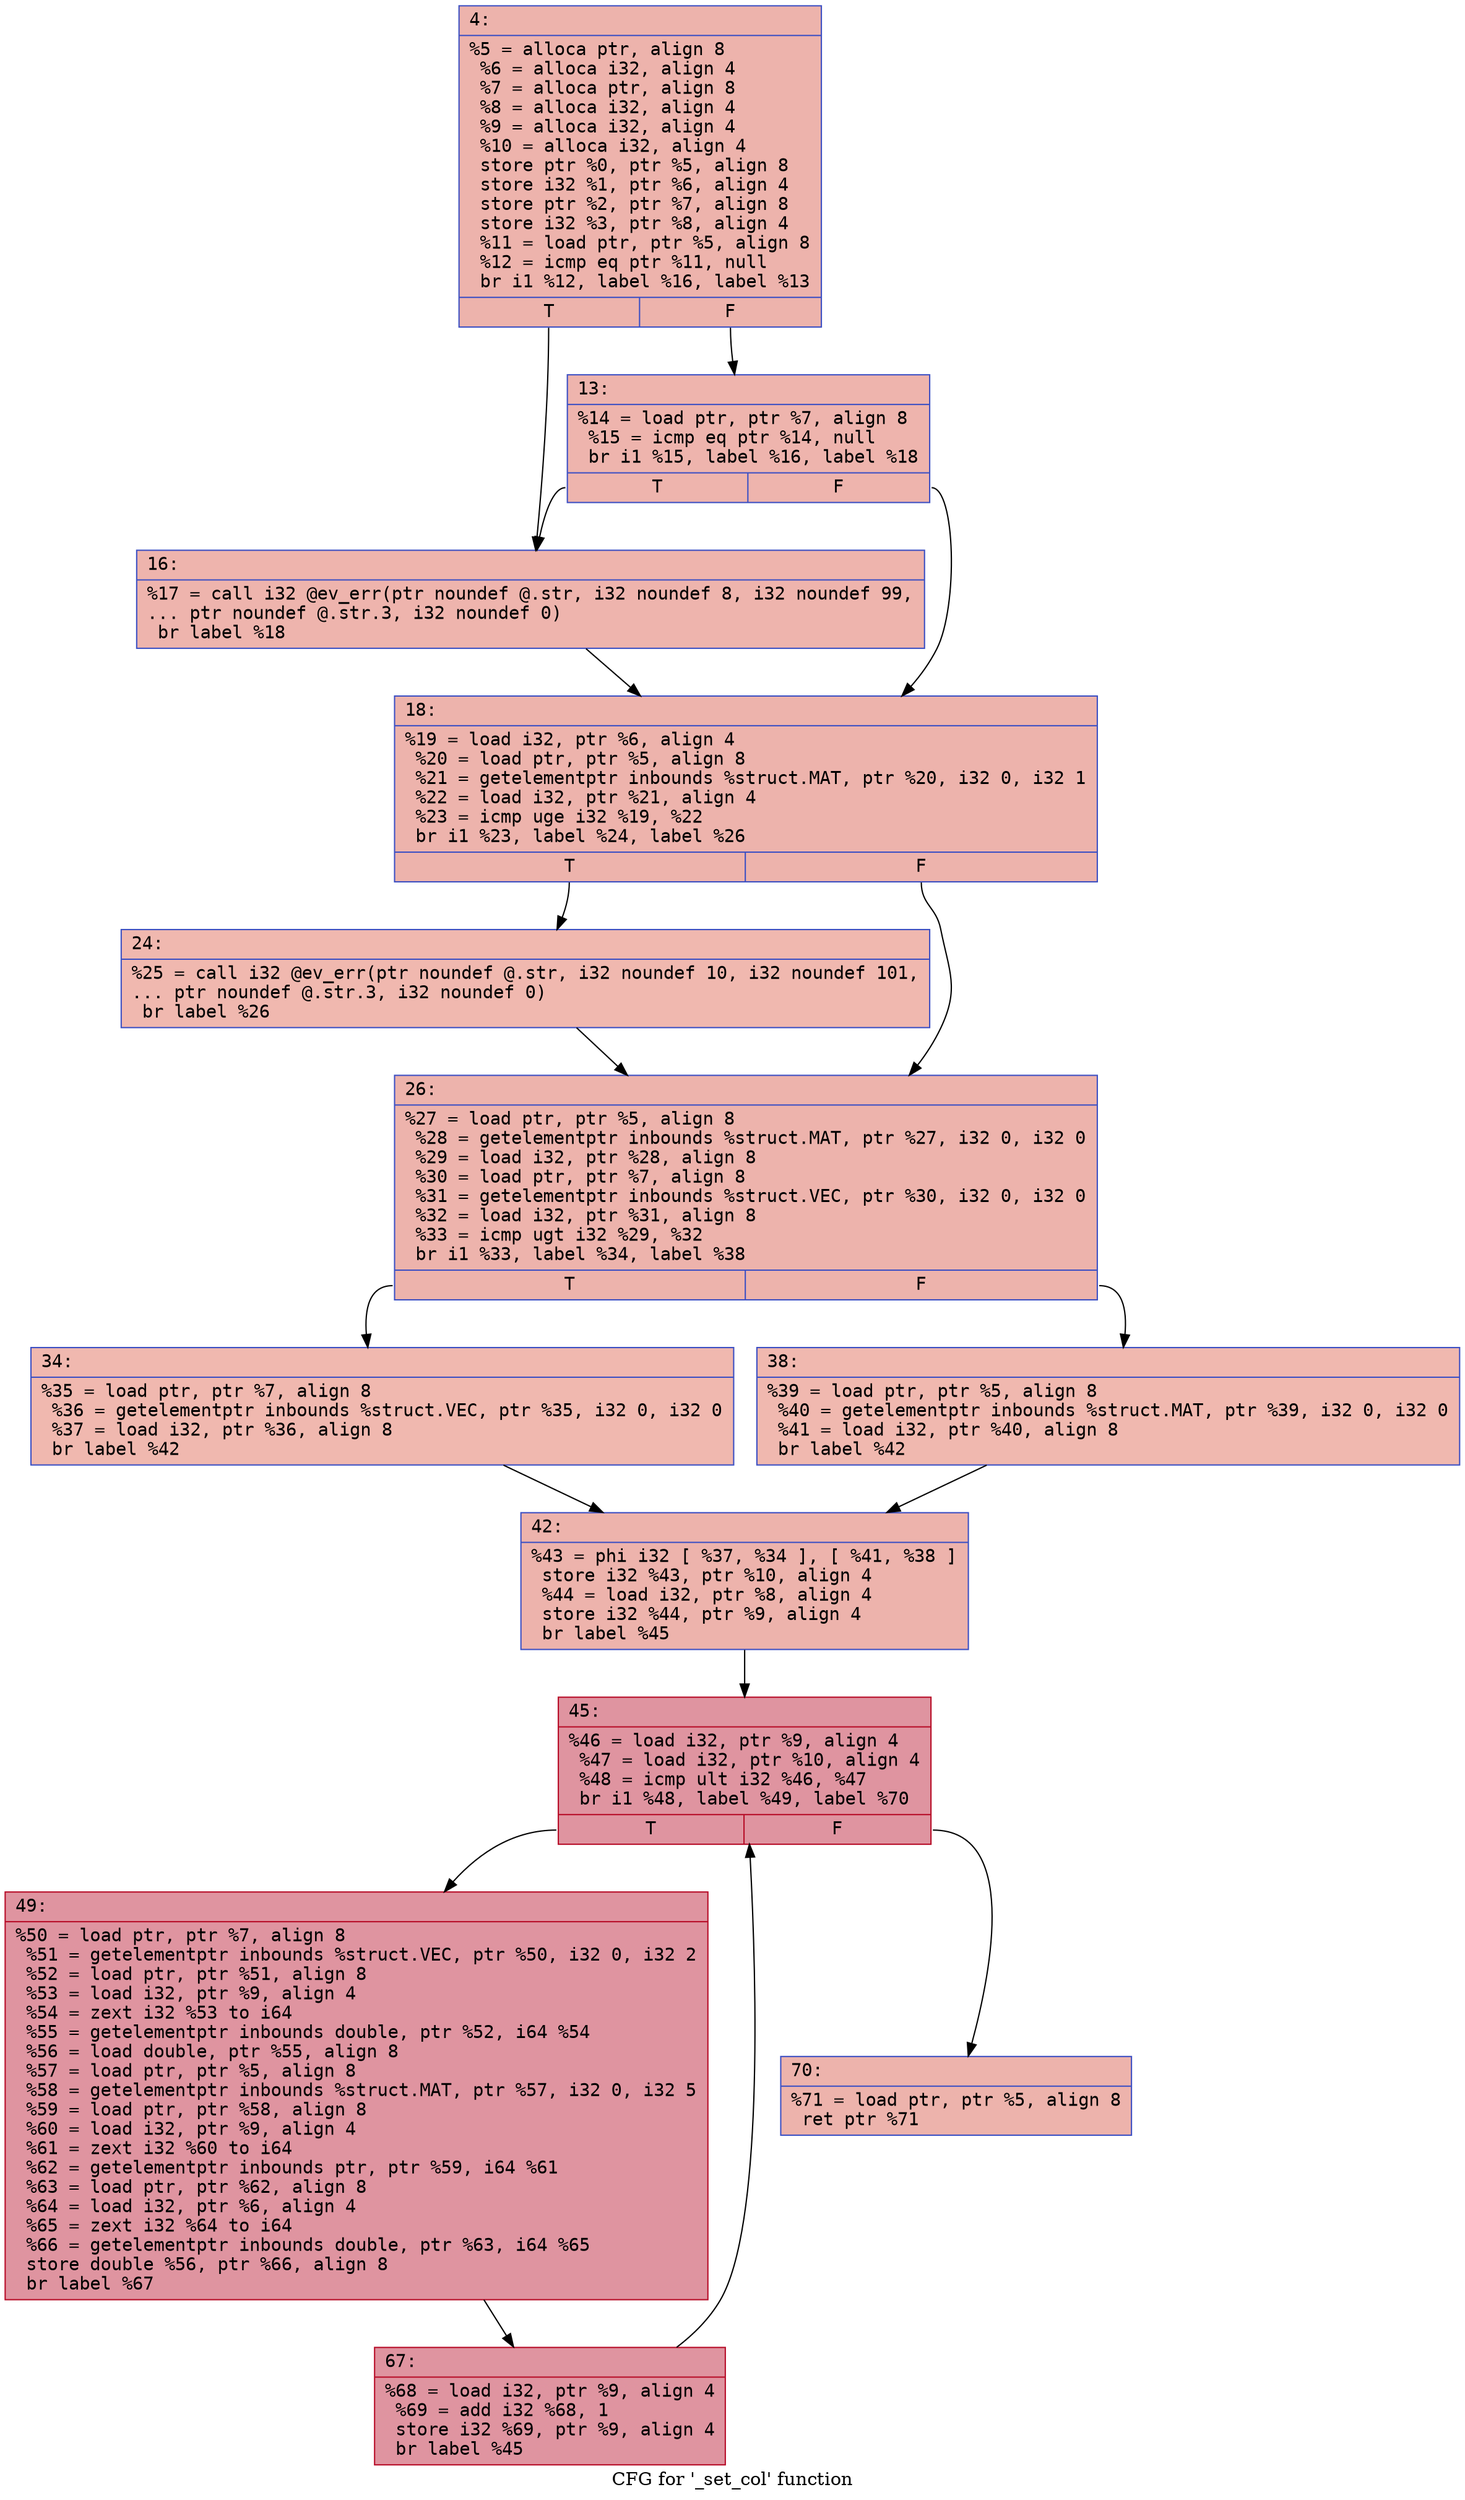 digraph "CFG for '_set_col' function" {
	label="CFG for '_set_col' function";

	Node0x600002da60d0 [shape=record,color="#3d50c3ff", style=filled, fillcolor="#d6524470" fontname="Courier",label="{4:\l|  %5 = alloca ptr, align 8\l  %6 = alloca i32, align 4\l  %7 = alloca ptr, align 8\l  %8 = alloca i32, align 4\l  %9 = alloca i32, align 4\l  %10 = alloca i32, align 4\l  store ptr %0, ptr %5, align 8\l  store i32 %1, ptr %6, align 4\l  store ptr %2, ptr %7, align 8\l  store i32 %3, ptr %8, align 4\l  %11 = load ptr, ptr %5, align 8\l  %12 = icmp eq ptr %11, null\l  br i1 %12, label %16, label %13\l|{<s0>T|<s1>F}}"];
	Node0x600002da60d0:s0 -> Node0x600002da6170[tooltip="4 -> 16\nProbability 37.50%" ];
	Node0x600002da60d0:s1 -> Node0x600002da6120[tooltip="4 -> 13\nProbability 62.50%" ];
	Node0x600002da6120 [shape=record,color="#3d50c3ff", style=filled, fillcolor="#d8564670" fontname="Courier",label="{13:\l|  %14 = load ptr, ptr %7, align 8\l  %15 = icmp eq ptr %14, null\l  br i1 %15, label %16, label %18\l|{<s0>T|<s1>F}}"];
	Node0x600002da6120:s0 -> Node0x600002da6170[tooltip="13 -> 16\nProbability 37.50%" ];
	Node0x600002da6120:s1 -> Node0x600002da61c0[tooltip="13 -> 18\nProbability 62.50%" ];
	Node0x600002da6170 [shape=record,color="#3d50c3ff", style=filled, fillcolor="#d8564670" fontname="Courier",label="{16:\l|  %17 = call i32 @ev_err(ptr noundef @.str, i32 noundef 8, i32 noundef 99,\l... ptr noundef @.str.3, i32 noundef 0)\l  br label %18\l}"];
	Node0x600002da6170 -> Node0x600002da61c0[tooltip="16 -> 18\nProbability 100.00%" ];
	Node0x600002da61c0 [shape=record,color="#3d50c3ff", style=filled, fillcolor="#d6524470" fontname="Courier",label="{18:\l|  %19 = load i32, ptr %6, align 4\l  %20 = load ptr, ptr %5, align 8\l  %21 = getelementptr inbounds %struct.MAT, ptr %20, i32 0, i32 1\l  %22 = load i32, ptr %21, align 4\l  %23 = icmp uge i32 %19, %22\l  br i1 %23, label %24, label %26\l|{<s0>T|<s1>F}}"];
	Node0x600002da61c0:s0 -> Node0x600002da6210[tooltip="18 -> 24\nProbability 50.00%" ];
	Node0x600002da61c0:s1 -> Node0x600002da6260[tooltip="18 -> 26\nProbability 50.00%" ];
	Node0x600002da6210 [shape=record,color="#3d50c3ff", style=filled, fillcolor="#dc5d4a70" fontname="Courier",label="{24:\l|  %25 = call i32 @ev_err(ptr noundef @.str, i32 noundef 10, i32 noundef 101,\l... ptr noundef @.str.3, i32 noundef 0)\l  br label %26\l}"];
	Node0x600002da6210 -> Node0x600002da6260[tooltip="24 -> 26\nProbability 100.00%" ];
	Node0x600002da6260 [shape=record,color="#3d50c3ff", style=filled, fillcolor="#d6524470" fontname="Courier",label="{26:\l|  %27 = load ptr, ptr %5, align 8\l  %28 = getelementptr inbounds %struct.MAT, ptr %27, i32 0, i32 0\l  %29 = load i32, ptr %28, align 8\l  %30 = load ptr, ptr %7, align 8\l  %31 = getelementptr inbounds %struct.VEC, ptr %30, i32 0, i32 0\l  %32 = load i32, ptr %31, align 8\l  %33 = icmp ugt i32 %29, %32\l  br i1 %33, label %34, label %38\l|{<s0>T|<s1>F}}"];
	Node0x600002da6260:s0 -> Node0x600002da62b0[tooltip="26 -> 34\nProbability 50.00%" ];
	Node0x600002da6260:s1 -> Node0x600002da6300[tooltip="26 -> 38\nProbability 50.00%" ];
	Node0x600002da62b0 [shape=record,color="#3d50c3ff", style=filled, fillcolor="#dc5d4a70" fontname="Courier",label="{34:\l|  %35 = load ptr, ptr %7, align 8\l  %36 = getelementptr inbounds %struct.VEC, ptr %35, i32 0, i32 0\l  %37 = load i32, ptr %36, align 8\l  br label %42\l}"];
	Node0x600002da62b0 -> Node0x600002da6350[tooltip="34 -> 42\nProbability 100.00%" ];
	Node0x600002da6300 [shape=record,color="#3d50c3ff", style=filled, fillcolor="#dc5d4a70" fontname="Courier",label="{38:\l|  %39 = load ptr, ptr %5, align 8\l  %40 = getelementptr inbounds %struct.MAT, ptr %39, i32 0, i32 0\l  %41 = load i32, ptr %40, align 8\l  br label %42\l}"];
	Node0x600002da6300 -> Node0x600002da6350[tooltip="38 -> 42\nProbability 100.00%" ];
	Node0x600002da6350 [shape=record,color="#3d50c3ff", style=filled, fillcolor="#d6524470" fontname="Courier",label="{42:\l|  %43 = phi i32 [ %37, %34 ], [ %41, %38 ]\l  store i32 %43, ptr %10, align 4\l  %44 = load i32, ptr %8, align 4\l  store i32 %44, ptr %9, align 4\l  br label %45\l}"];
	Node0x600002da6350 -> Node0x600002da63a0[tooltip="42 -> 45\nProbability 100.00%" ];
	Node0x600002da63a0 [shape=record,color="#b70d28ff", style=filled, fillcolor="#b70d2870" fontname="Courier",label="{45:\l|  %46 = load i32, ptr %9, align 4\l  %47 = load i32, ptr %10, align 4\l  %48 = icmp ult i32 %46, %47\l  br i1 %48, label %49, label %70\l|{<s0>T|<s1>F}}"];
	Node0x600002da63a0:s0 -> Node0x600002da63f0[tooltip="45 -> 49\nProbability 96.88%" ];
	Node0x600002da63a0:s1 -> Node0x600002da6490[tooltip="45 -> 70\nProbability 3.12%" ];
	Node0x600002da63f0 [shape=record,color="#b70d28ff", style=filled, fillcolor="#b70d2870" fontname="Courier",label="{49:\l|  %50 = load ptr, ptr %7, align 8\l  %51 = getelementptr inbounds %struct.VEC, ptr %50, i32 0, i32 2\l  %52 = load ptr, ptr %51, align 8\l  %53 = load i32, ptr %9, align 4\l  %54 = zext i32 %53 to i64\l  %55 = getelementptr inbounds double, ptr %52, i64 %54\l  %56 = load double, ptr %55, align 8\l  %57 = load ptr, ptr %5, align 8\l  %58 = getelementptr inbounds %struct.MAT, ptr %57, i32 0, i32 5\l  %59 = load ptr, ptr %58, align 8\l  %60 = load i32, ptr %9, align 4\l  %61 = zext i32 %60 to i64\l  %62 = getelementptr inbounds ptr, ptr %59, i64 %61\l  %63 = load ptr, ptr %62, align 8\l  %64 = load i32, ptr %6, align 4\l  %65 = zext i32 %64 to i64\l  %66 = getelementptr inbounds double, ptr %63, i64 %65\l  store double %56, ptr %66, align 8\l  br label %67\l}"];
	Node0x600002da63f0 -> Node0x600002da6440[tooltip="49 -> 67\nProbability 100.00%" ];
	Node0x600002da6440 [shape=record,color="#b70d28ff", style=filled, fillcolor="#b70d2870" fontname="Courier",label="{67:\l|  %68 = load i32, ptr %9, align 4\l  %69 = add i32 %68, 1\l  store i32 %69, ptr %9, align 4\l  br label %45\l}"];
	Node0x600002da6440 -> Node0x600002da63a0[tooltip="67 -> 45\nProbability 100.00%" ];
	Node0x600002da6490 [shape=record,color="#3d50c3ff", style=filled, fillcolor="#d6524470" fontname="Courier",label="{70:\l|  %71 = load ptr, ptr %5, align 8\l  ret ptr %71\l}"];
}
